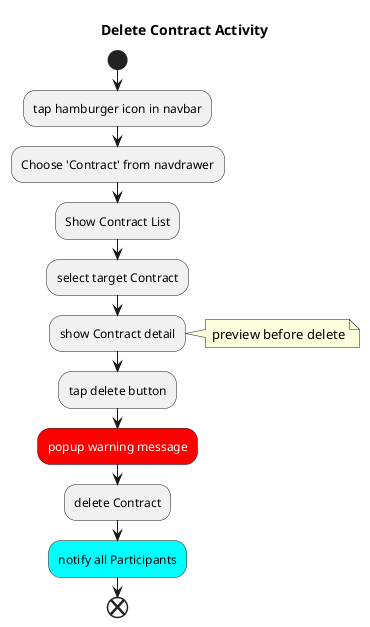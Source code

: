 @startuml create-contract

skinparam titleBorderThickness 2

title Delete Contract Activity

start

:tap hamburger icon in navbar;
:Choose 'Contract' from navdrawer;
:Show Contract List;
:select target Contract;
:show Contract detail;
note right: preview before delete
:tap delete button;
#red :<color:white>popup warning message</color>;
:delete Contract;
#cyan :notify all Participants;


end

@enduml